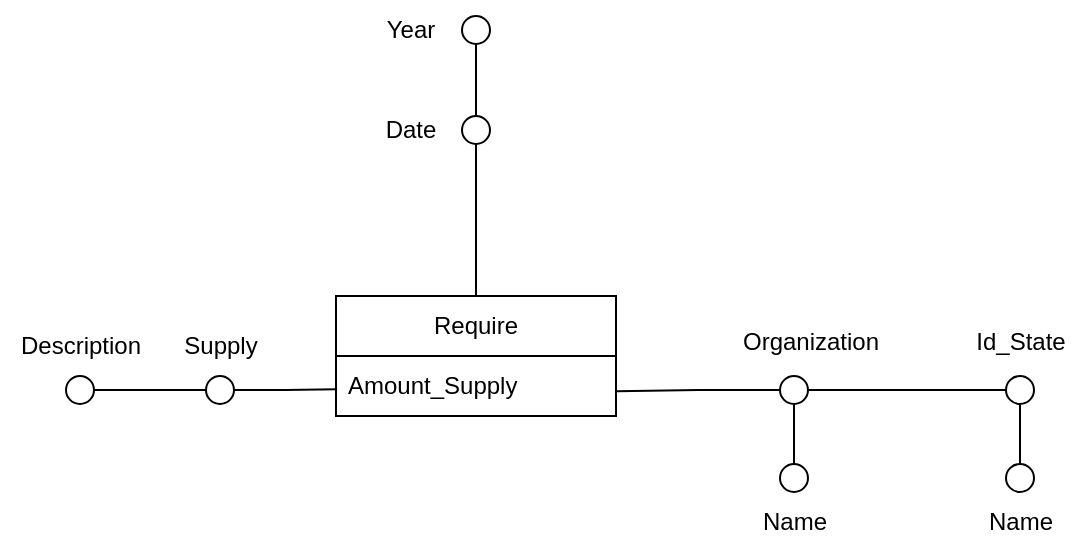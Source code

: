 <mxfile version="27.0.6">
  <diagram name="Pagina-1" id="CX9MEfF73Sz2V80WtGwu">
    <mxGraphModel dx="946" dy="644" grid="1" gridSize="10" guides="1" tooltips="1" connect="1" arrows="1" fold="1" page="1" pageScale="1" pageWidth="827" pageHeight="1169" math="0" shadow="0">
      <root>
        <mxCell id="0" />
        <mxCell id="1" parent="0" />
        <mxCell id="xo_t6Pbsv1eFgqCFDjDX-1" value="" style="edgeStyle=orthogonalEdgeStyle;rounded=0;orthogonalLoop=1;jettySize=auto;html=1;entryX=0.004;entryY=0.554;entryDx=0;entryDy=0;entryPerimeter=0;endArrow=none;startFill=0;" edge="1" parent="1" source="xo_t6Pbsv1eFgqCFDjDX-2" target="xo_t6Pbsv1eFgqCFDjDX-20">
          <mxGeometry relative="1" as="geometry" />
        </mxCell>
        <mxCell id="xo_t6Pbsv1eFgqCFDjDX-2" value="" style="ellipse;whiteSpace=wrap;html=1;aspect=fixed;fillColor=#FFFFFF;" vertex="1" parent="1">
          <mxGeometry x="263" y="480" width="14" height="14" as="geometry" />
        </mxCell>
        <mxCell id="xo_t6Pbsv1eFgqCFDjDX-3" value="&lt;div&gt;&lt;span style=&quot;background-color: transparent; color: light-dark(rgb(0, 0, 0), rgb(255, 255, 255)); text-wrap-mode: wrap;&quot;&gt;Supply&lt;/span&gt;&lt;/div&gt;" style="text;html=1;align=center;verticalAlign=middle;resizable=0;points=[];autosize=1;strokeColor=none;fillColor=none;" vertex="1" parent="1">
          <mxGeometry x="240" y="450" width="60" height="30" as="geometry" />
        </mxCell>
        <mxCell id="xo_t6Pbsv1eFgqCFDjDX-4" value="" style="edgeStyle=orthogonalEdgeStyle;rounded=0;orthogonalLoop=1;jettySize=auto;html=1;endArrow=none;startFill=0;" edge="1" parent="1" source="xo_t6Pbsv1eFgqCFDjDX-5" target="xo_t6Pbsv1eFgqCFDjDX-2">
          <mxGeometry relative="1" as="geometry" />
        </mxCell>
        <mxCell id="xo_t6Pbsv1eFgqCFDjDX-5" value="" style="ellipse;whiteSpace=wrap;html=1;aspect=fixed;fillColor=#FFFFFF;" vertex="1" parent="1">
          <mxGeometry x="193" y="480" width="14" height="14" as="geometry" />
        </mxCell>
        <mxCell id="xo_t6Pbsv1eFgqCFDjDX-6" value="Description" style="text;html=1;align=center;verticalAlign=middle;resizable=0;points=[];autosize=1;strokeColor=none;fillColor=none;" vertex="1" parent="1">
          <mxGeometry x="160" y="450" width="80" height="30" as="geometry" />
        </mxCell>
        <mxCell id="xo_t6Pbsv1eFgqCFDjDX-7" style="edgeStyle=orthogonalEdgeStyle;rounded=0;orthogonalLoop=1;jettySize=auto;html=1;exitX=1;exitY=0.5;exitDx=0;exitDy=0;entryX=0;entryY=0.5;entryDx=0;entryDy=0;endArrow=none;startFill=0;endFill=1;" edge="1" parent="1" source="xo_t6Pbsv1eFgqCFDjDX-8" target="xo_t6Pbsv1eFgqCFDjDX-11">
          <mxGeometry relative="1" as="geometry" />
        </mxCell>
        <mxCell id="xo_t6Pbsv1eFgqCFDjDX-8" value="" style="ellipse;whiteSpace=wrap;html=1;aspect=fixed;fillColor=#FFFFFF;" vertex="1" parent="1">
          <mxGeometry x="550" y="480" width="14" height="14" as="geometry" />
        </mxCell>
        <mxCell id="xo_t6Pbsv1eFgqCFDjDX-9" value="Organization" style="text;html=1;align=center;verticalAlign=middle;resizable=0;points=[];autosize=1;strokeColor=none;fillColor=none;" vertex="1" parent="1">
          <mxGeometry x="520" y="448" width="90" height="30" as="geometry" />
        </mxCell>
        <mxCell id="xo_t6Pbsv1eFgqCFDjDX-10" style="edgeStyle=orthogonalEdgeStyle;rounded=0;orthogonalLoop=1;jettySize=auto;html=1;exitX=0.5;exitY=1;exitDx=0;exitDy=0;entryX=0.5;entryY=0;entryDx=0;entryDy=0;endArrow=none;startFill=0;" edge="1" parent="1" source="xo_t6Pbsv1eFgqCFDjDX-11" target="xo_t6Pbsv1eFgqCFDjDX-15">
          <mxGeometry relative="1" as="geometry" />
        </mxCell>
        <mxCell id="xo_t6Pbsv1eFgqCFDjDX-11" value="" style="ellipse;whiteSpace=wrap;html=1;aspect=fixed;fillColor=#FFFFFF;" vertex="1" parent="1">
          <mxGeometry x="663" y="480" width="14" height="14" as="geometry" />
        </mxCell>
        <mxCell id="xo_t6Pbsv1eFgqCFDjDX-12" style="edgeStyle=orthogonalEdgeStyle;rounded=0;orthogonalLoop=1;jettySize=auto;html=1;exitX=0.5;exitY=0;exitDx=0;exitDy=0;entryX=0.5;entryY=1;entryDx=0;entryDy=0;endArrow=none;startFill=0;" edge="1" parent="1" source="xo_t6Pbsv1eFgqCFDjDX-13" target="xo_t6Pbsv1eFgqCFDjDX-8">
          <mxGeometry relative="1" as="geometry" />
        </mxCell>
        <mxCell id="xo_t6Pbsv1eFgqCFDjDX-13" value="" style="ellipse;whiteSpace=wrap;html=1;aspect=fixed;fillColor=#FFFFFF;" vertex="1" parent="1">
          <mxGeometry x="550" y="524" width="14" height="14" as="geometry" />
        </mxCell>
        <mxCell id="xo_t6Pbsv1eFgqCFDjDX-14" value="Name" style="text;html=1;align=center;verticalAlign=middle;resizable=0;points=[];autosize=1;strokeColor=none;fillColor=none;" vertex="1" parent="1">
          <mxGeometry x="527" y="538" width="60" height="30" as="geometry" />
        </mxCell>
        <mxCell id="xo_t6Pbsv1eFgqCFDjDX-15" value="" style="ellipse;whiteSpace=wrap;html=1;aspect=fixed;fillColor=#FFFFFF;" vertex="1" parent="1">
          <mxGeometry x="663" y="524" width="14" height="14" as="geometry" />
        </mxCell>
        <mxCell id="xo_t6Pbsv1eFgqCFDjDX-16" value="Name" style="text;html=1;align=center;verticalAlign=middle;resizable=0;points=[];autosize=1;strokeColor=none;fillColor=none;" vertex="1" parent="1">
          <mxGeometry x="640" y="538" width="60" height="30" as="geometry" />
        </mxCell>
        <mxCell id="xo_t6Pbsv1eFgqCFDjDX-17" value="Id_State" style="text;html=1;align=center;verticalAlign=middle;resizable=0;points=[];autosize=1;strokeColor=none;fillColor=none;" vertex="1" parent="1">
          <mxGeometry x="635" y="448" width="70" height="30" as="geometry" />
        </mxCell>
        <mxCell id="xo_t6Pbsv1eFgqCFDjDX-18" style="edgeStyle=orthogonalEdgeStyle;rounded=0;orthogonalLoop=1;jettySize=auto;html=1;exitX=0.5;exitY=0;exitDx=0;exitDy=0;entryX=0.5;entryY=1;entryDx=0;entryDy=0;endArrow=none;startFill=0;" edge="1" parent="1" source="xo_t6Pbsv1eFgqCFDjDX-19" target="xo_t6Pbsv1eFgqCFDjDX-23">
          <mxGeometry relative="1" as="geometry" />
        </mxCell>
        <mxCell id="xo_t6Pbsv1eFgqCFDjDX-19" value="Require" style="swimlane;fontStyle=0;childLayout=stackLayout;horizontal=1;startSize=30;horizontalStack=0;resizeParent=1;resizeParentMax=0;resizeLast=0;collapsible=1;marginBottom=0;whiteSpace=wrap;html=1;" vertex="1" parent="1">
          <mxGeometry x="328" y="440" width="140" height="60" as="geometry" />
        </mxCell>
        <mxCell id="xo_t6Pbsv1eFgqCFDjDX-20" value="Amount_Supply" style="text;strokeColor=none;fillColor=none;align=left;verticalAlign=middle;spacingLeft=4;spacingRight=4;overflow=hidden;points=[[0,0.5],[1,0.5]];portConstraint=eastwest;rotatable=0;whiteSpace=wrap;html=1;" vertex="1" parent="xo_t6Pbsv1eFgqCFDjDX-19">
          <mxGeometry y="30" width="140" height="30" as="geometry" />
        </mxCell>
        <mxCell id="xo_t6Pbsv1eFgqCFDjDX-21" style="edgeStyle=orthogonalEdgeStyle;rounded=0;orthogonalLoop=1;jettySize=auto;html=1;exitX=0;exitY=0.5;exitDx=0;exitDy=0;entryX=1.003;entryY=0.586;entryDx=0;entryDy=0;entryPerimeter=0;endArrow=none;startFill=0;" edge="1" parent="1" source="xo_t6Pbsv1eFgqCFDjDX-8" target="xo_t6Pbsv1eFgqCFDjDX-20">
          <mxGeometry relative="1" as="geometry" />
        </mxCell>
        <mxCell id="xo_t6Pbsv1eFgqCFDjDX-22" style="edgeStyle=orthogonalEdgeStyle;rounded=0;orthogonalLoop=1;jettySize=auto;html=1;exitX=0.5;exitY=0;exitDx=0;exitDy=0;entryX=0.5;entryY=1;entryDx=0;entryDy=0;endArrow=none;startFill=0;" edge="1" parent="1" source="xo_t6Pbsv1eFgqCFDjDX-23" target="xo_t6Pbsv1eFgqCFDjDX-24">
          <mxGeometry relative="1" as="geometry" />
        </mxCell>
        <mxCell id="xo_t6Pbsv1eFgqCFDjDX-23" value="" style="ellipse;whiteSpace=wrap;html=1;aspect=fixed;fillColor=#FFFFFF;" vertex="1" parent="1">
          <mxGeometry x="391" y="350" width="14" height="14" as="geometry" />
        </mxCell>
        <mxCell id="xo_t6Pbsv1eFgqCFDjDX-24" value="" style="ellipse;whiteSpace=wrap;html=1;aspect=fixed;fillColor=#FFFFFF;" vertex="1" parent="1">
          <mxGeometry x="391" y="300" width="14" height="14" as="geometry" />
        </mxCell>
        <mxCell id="xo_t6Pbsv1eFgqCFDjDX-25" value="Date" style="text;html=1;align=center;verticalAlign=middle;resizable=0;points=[];autosize=1;strokeColor=none;fillColor=none;" vertex="1" parent="1">
          <mxGeometry x="340" y="342" width="50" height="30" as="geometry" />
        </mxCell>
        <mxCell id="xo_t6Pbsv1eFgqCFDjDX-26" value="Year" style="text;html=1;align=center;verticalAlign=middle;resizable=0;points=[];autosize=1;strokeColor=none;fillColor=none;" vertex="1" parent="1">
          <mxGeometry x="340" y="292" width="50" height="30" as="geometry" />
        </mxCell>
      </root>
    </mxGraphModel>
  </diagram>
</mxfile>

